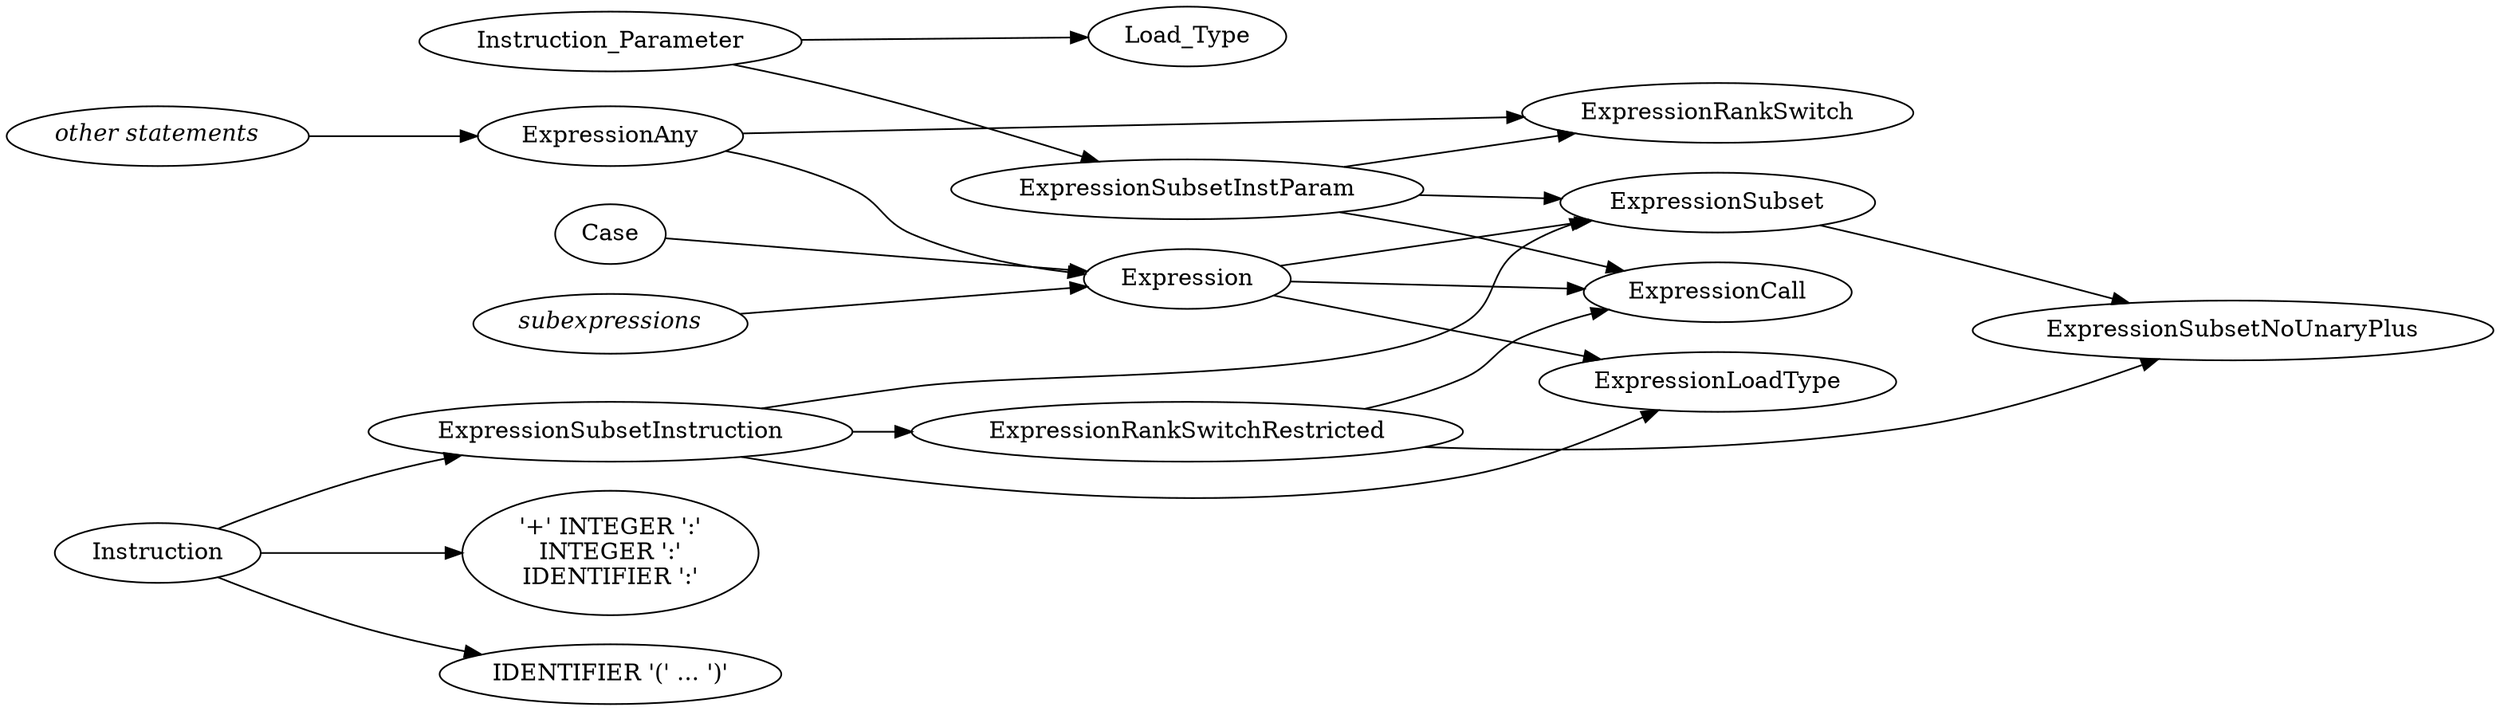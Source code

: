 digraph {
    rankdir=LR
    "other statements" [ label=<<I>other statements</I>> ]
    "subexpressions" [ label=<<I>subexpressions</I>> ]
    "labels" [ label=<'+' INTEGER ':'<BR/>INTEGER ':'<BR/>IDENTIFIER ':'> ]
    "ins call" [ label="IDENTIFIER '(' ... ')'" ]
    { rank=same ExpressionRankSwitch ExpressionSubset ExpressionCall ExpressionLoadType }

    Instruction -> { ExpressionSubsetInstruction "labels" "ins call" }
    Instruction_Parameter -> { ExpressionSubsetInstParam Load_Type }
    { "subexpressions" Case } -> Expression
    "other statements" -> ExpressionAny
    ExpressionAny -> { ExpressionRankSwitch Expression }
    Expression -> { ExpressionSubset ExpressionCall ExpressionLoadType }
    ExpressionSubsetInstParam -> { ExpressionRankSwitch ExpressionSubset ExpressionCall }
    ExpressionSubsetInstruction -> { ExpressionSubset ExpressionLoadType ExpressionRankSwitchRestricted }
    ExpressionRankSwitchRestricted -> { ExpressionCall ExpressionSubsetNoUnaryPlus }
    ExpressionSubset -> ExpressionSubsetNoUnaryPlus
}
